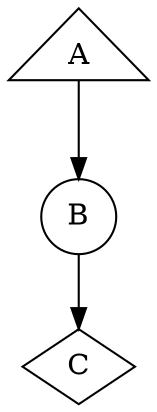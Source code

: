 digraph 
  {
    "A"                  [ shape = triangle     ];
    "B"                  [ shape = circle       ];
    "C"                  [ shape = diamond      ];
    "A" -> "B";
    "B" -> "C";
  }
